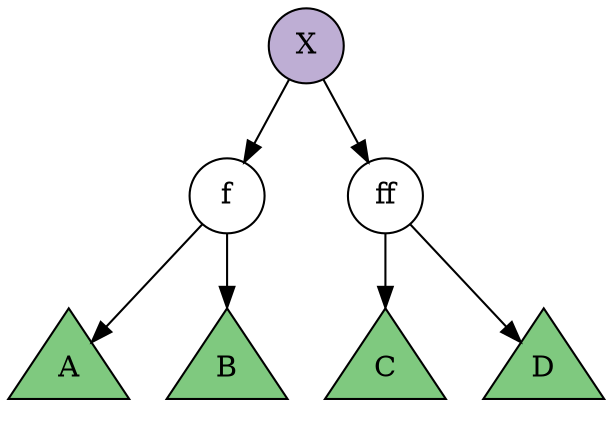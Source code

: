 digraph zagzig{
    node[shape=circle fixedsize=true style=filled fillcolor=white colorscheme=accent8 ];
    X->2;
    X->1;
    1->C;
    1->D;
    2->A;
    2->B;
    A,B,C,D[shape=triangle height=0.8 width=0.8 fillcolor="1"];
    X[fillcolor="2"]
    2[label="f"];
    1[label="ff"];
}
